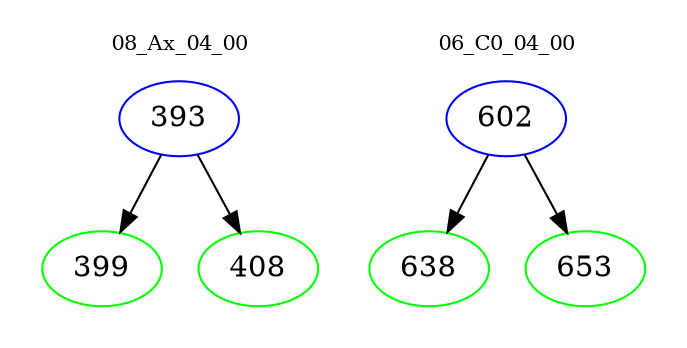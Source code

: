 digraph{
subgraph cluster_0 {
color = white
label = "08_Ax_04_00";
fontsize=10;
T0_393 [label="393", color="blue"]
T0_393 -> T0_399 [color="black"]
T0_399 [label="399", color="green"]
T0_393 -> T0_408 [color="black"]
T0_408 [label="408", color="green"]
}
subgraph cluster_1 {
color = white
label = "06_C0_04_00";
fontsize=10;
T1_602 [label="602", color="blue"]
T1_602 -> T1_638 [color="black"]
T1_638 [label="638", color="green"]
T1_602 -> T1_653 [color="black"]
T1_653 [label="653", color="green"]
}
}
